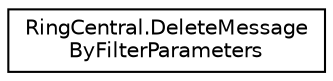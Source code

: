 digraph "Graphical Class Hierarchy"
{
 // LATEX_PDF_SIZE
  edge [fontname="Helvetica",fontsize="10",labelfontname="Helvetica",labelfontsize="10"];
  node [fontname="Helvetica",fontsize="10",shape=record];
  rankdir="LR";
  Node0 [label="RingCentral.DeleteMessage\lByFilterParameters",height=0.2,width=0.4,color="black", fillcolor="white", style="filled",URL="$classRingCentral_1_1DeleteMessageByFilterParameters.html",tooltip="Query parameters for operation deleteMessageByFilter"];
}
